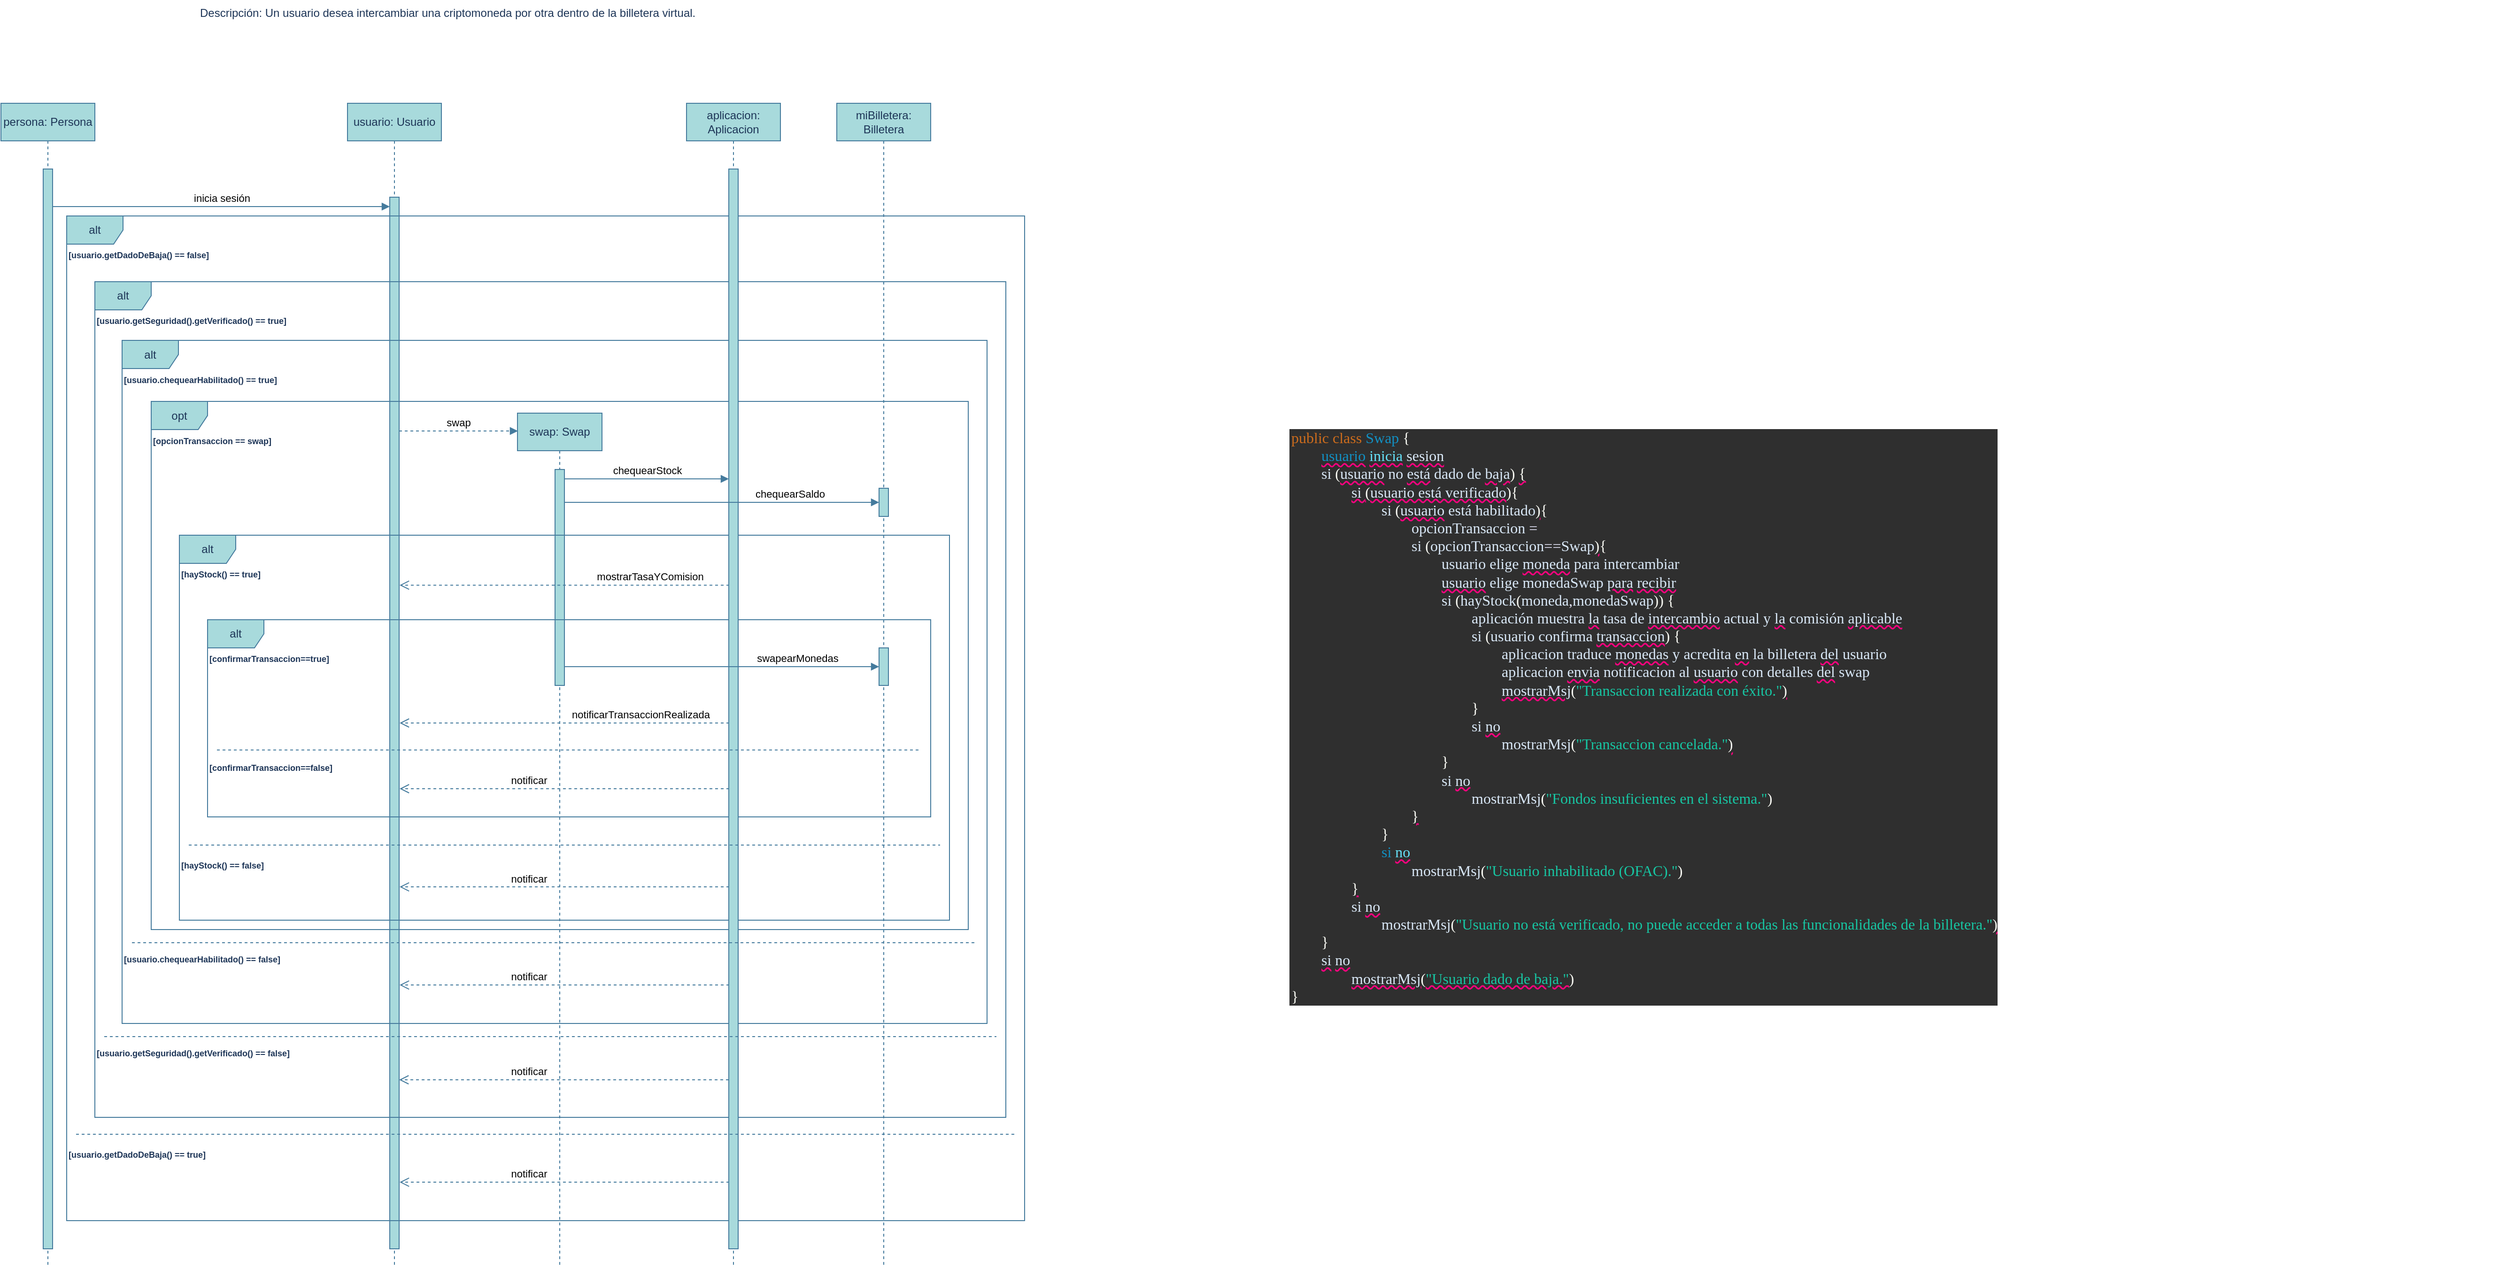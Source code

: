 <mxfile version="24.7.12">
  <diagram name="Page-1" id="2YBvvXClWsGukQMizWep">
    <mxGraphModel dx="2071" dy="1758" grid="1" gridSize="10" guides="1" tooltips="1" connect="1" arrows="1" fold="1" page="1" pageScale="1" pageWidth="850" pageHeight="1100" math="0" shadow="0">
      <root>
        <mxCell id="0" />
        <mxCell id="1" parent="0" />
        <mxCell id="aQoF5F5WLzF5CA5ig07Y-1" value="Descripción: Un usuario desea intercambiar una criptomoneda por otra dentro de la billetera virtual." style="text;whiteSpace=wrap;html=1;fontColor=#1D3557;" parent="1" vertex="1">
          <mxGeometry x="-325" y="-610" width="530" height="50" as="geometry" />
        </mxCell>
        <mxCell id="aQoF5F5WLzF5CA5ig07Y-2" value="persona: Persona" style="shape=umlLifeline;perimeter=lifelinePerimeter;whiteSpace=wrap;html=1;container=0;dropTarget=0;collapsible=0;recursiveResize=0;outlineConnect=0;portConstraint=eastwest;newEdgeStyle={&quot;edgeStyle&quot;:&quot;elbowEdgeStyle&quot;,&quot;elbow&quot;:&quot;vertical&quot;,&quot;curved&quot;:0,&quot;rounded&quot;:0};fillColor=#A8DADC;strokeColor=#457B9D;labelBackgroundColor=none;fontColor=#1D3557;" parent="1" vertex="1">
          <mxGeometry x="-535" y="-500" width="100" height="1240" as="geometry" />
        </mxCell>
        <mxCell id="aQoF5F5WLzF5CA5ig07Y-3" value="" style="html=1;points=[];perimeter=orthogonalPerimeter;outlineConnect=0;targetShapes=umlLifeline;portConstraint=eastwest;newEdgeStyle={&quot;edgeStyle&quot;:&quot;elbowEdgeStyle&quot;,&quot;elbow&quot;:&quot;vertical&quot;,&quot;curved&quot;:0,&quot;rounded&quot;:0};labelBackgroundColor=none;fillColor=#A8DADC;strokeColor=#457B9D;fontColor=#1D3557;" parent="aQoF5F5WLzF5CA5ig07Y-2" vertex="1">
          <mxGeometry x="45" y="70" width="10" height="1150" as="geometry" />
        </mxCell>
        <mxCell id="aQoF5F5WLzF5CA5ig07Y-4" value="inicia sesión" style="html=1;verticalAlign=bottom;startArrow=none;endArrow=block;startSize=8;edgeStyle=elbowEdgeStyle;elbow=vertical;curved=0;rounded=0;labelBackgroundColor=none;strokeColor=#457B9D;fontColor=default;startFill=0;" parent="1" source="aQoF5F5WLzF5CA5ig07Y-3" target="aQoF5F5WLzF5CA5ig07Y-6" edge="1">
          <mxGeometry relative="1" as="geometry">
            <mxPoint x="-355" y="-490" as="sourcePoint" />
            <mxPoint x="-255" y="-400" as="targetPoint" />
            <Array as="points">
              <mxPoint x="-425" y="-390" />
            </Array>
          </mxGeometry>
        </mxCell>
        <mxCell id="aQoF5F5WLzF5CA5ig07Y-5" value="usuario: Usuario" style="shape=umlLifeline;perimeter=lifelinePerimeter;whiteSpace=wrap;html=1;container=0;dropTarget=0;collapsible=0;recursiveResize=0;outlineConnect=0;portConstraint=eastwest;newEdgeStyle={&quot;edgeStyle&quot;:&quot;elbowEdgeStyle&quot;,&quot;elbow&quot;:&quot;vertical&quot;,&quot;curved&quot;:0,&quot;rounded&quot;:0};fillColor=#A8DADC;strokeColor=#457B9D;labelBackgroundColor=none;fontColor=#1D3557;" parent="1" vertex="1">
          <mxGeometry x="-166" y="-500" width="100" height="1240" as="geometry" />
        </mxCell>
        <mxCell id="aQoF5F5WLzF5CA5ig07Y-6" value="" style="html=1;points=[];perimeter=orthogonalPerimeter;outlineConnect=0;targetShapes=umlLifeline;portConstraint=eastwest;newEdgeStyle={&quot;edgeStyle&quot;:&quot;elbowEdgeStyle&quot;,&quot;elbow&quot;:&quot;vertical&quot;,&quot;curved&quot;:0,&quot;rounded&quot;:0};labelBackgroundColor=none;fillColor=#A8DADC;strokeColor=#457B9D;fontColor=#1D3557;" parent="aQoF5F5WLzF5CA5ig07Y-5" vertex="1">
          <mxGeometry x="45" y="100" width="10" height="1120" as="geometry" />
        </mxCell>
        <mxCell id="aQoF5F5WLzF5CA5ig07Y-7" value="swap: Swap" style="shape=umlLifeline;perimeter=lifelinePerimeter;whiteSpace=wrap;html=1;container=0;dropTarget=0;collapsible=0;recursiveResize=0;outlineConnect=0;portConstraint=eastwest;newEdgeStyle={&quot;edgeStyle&quot;:&quot;elbowEdgeStyle&quot;,&quot;elbow&quot;:&quot;vertical&quot;,&quot;curved&quot;:0,&quot;rounded&quot;:0};fillColor=#A8DADC;strokeColor=#457B9D;labelBackgroundColor=none;fontColor=#1D3557;" parent="1" vertex="1">
          <mxGeometry x="15" y="-170" width="90" height="910" as="geometry" />
        </mxCell>
        <mxCell id="aQoF5F5WLzF5CA5ig07Y-8" value="" style="html=1;points=[];perimeter=orthogonalPerimeter;outlineConnect=0;targetShapes=umlLifeline;portConstraint=eastwest;newEdgeStyle={&quot;edgeStyle&quot;:&quot;elbowEdgeStyle&quot;,&quot;elbow&quot;:&quot;vertical&quot;,&quot;curved&quot;:0,&quot;rounded&quot;:0};labelBackgroundColor=none;fillColor=#A8DADC;strokeColor=#457B9D;fontColor=#1D3557;" parent="aQoF5F5WLzF5CA5ig07Y-7" vertex="1">
          <mxGeometry x="40" y="60" width="10" height="230" as="geometry" />
        </mxCell>
        <mxCell id="aQoF5F5WLzF5CA5ig07Y-9" value="swap" style="html=1;verticalAlign=bottom;startArrow=none;endArrow=block;startSize=8;edgeStyle=elbowEdgeStyle;elbow=vertical;curved=0;rounded=0;labelBackgroundColor=none;strokeColor=#457B9D;fontColor=default;startFill=0;dashed=1;entryX=-0.017;entryY=0.009;entryDx=0;entryDy=0;entryPerimeter=0;" parent="1" source="aQoF5F5WLzF5CA5ig07Y-6" edge="1">
          <mxGeometry relative="1" as="geometry">
            <mxPoint x="-109" y="-151" as="sourcePoint" />
            <mxPoint x="15.47" y="-151.01" as="targetPoint" />
            <Array as="points">
              <mxPoint x="-93" y="-151" />
            </Array>
          </mxGeometry>
        </mxCell>
        <mxCell id="aQoF5F5WLzF5CA5ig07Y-10" value="&lt;div style=&quot;background-color:#2f2f2f;padding:0px 0px 0px 2px;&quot;&gt;&lt;div style=&quot;color: rgb(204, 204, 204); font-family: Consolas; font-size: 12pt; white-space: pre;&quot;&gt;&lt;p style=&quot;margin:0;&quot;&gt;&lt;span style=&quot;color:#cc6c1d;&quot;&gt;public&lt;/span&gt;&lt;span style=&quot;color:#d9e8f7;&quot;&gt; &lt;/span&gt;&lt;span style=&quot;color:#cc6c1d;&quot;&gt;class&lt;/span&gt;&lt;span style=&quot;color:#d9e8f7;&quot;&gt; &lt;/span&gt;&lt;span style=&quot;color:#1290c3;&quot;&gt;Swap&lt;/span&gt;&lt;span style=&quot;color:#d9e8f7;&quot;&gt; &lt;/span&gt;&lt;span style=&quot;color:#f9faf4;&quot;&gt;{&lt;/span&gt;&lt;/p&gt;&lt;p style=&quot;margin:0;&quot;&gt;&lt;span style=&quot;color:#d9e8f7;&quot;&gt;&#x9;&lt;/span&gt;&lt;span style=&quot;color: rgb(18, 144, 195); text-decoration-line: underline; text-decoration-color: rgb(255, 0, 128); text-decoration-style: wavy;&quot;&gt;usuario&lt;/span&gt;&lt;span style=&quot;color:#d9e8f7;&quot;&gt; &lt;/span&gt;&lt;span style=&quot;color: rgb(102, 225, 248); text-decoration-line: underline; text-decoration-color: rgb(255, 0, 128); text-decoration-style: wavy;&quot;&gt;inicia&lt;/span&gt;&lt;span style=&quot;color:#d9e8f7;&quot;&gt; &lt;/span&gt;&lt;span style=&quot;color: rgb(217, 232, 247); text-decoration-line: underline; text-decoration-color: rgb(255, 0, 128); text-decoration-style: wavy;&quot;&gt;sesion&lt;/span&gt;&lt;/p&gt;&lt;p style=&quot;margin:0;&quot;&gt;&lt;span style=&quot;color:#d9e8f7;&quot;&gt;&#x9;si &lt;/span&gt;&lt;span style=&quot;color:#f9faf4;&quot;&gt;(&lt;/span&gt;&lt;span style=&quot;color: rgb(217, 232, 247); text-decoration-line: underline; text-decoration-color: rgb(255, 0, 128); text-decoration-style: wavy;&quot;&gt;usuario&lt;/span&gt;&lt;span style=&quot;color:#d9e8f7;&quot;&gt; no &lt;/span&gt;&lt;span style=&quot;color: rgb(217, 232, 247); text-decoration-line: underline; text-decoration-color: rgb(255, 0, 128); text-decoration-style: wavy;&quot;&gt;está&lt;/span&gt;&lt;span style=&quot;color:#d9e8f7;&quot;&gt; dado de &lt;/span&gt;&lt;span style=&quot;color: rgb(217, 232, 247); text-decoration-line: underline; text-decoration-color: rgb(255, 0, 128); text-decoration-style: wavy;&quot;&gt;baja&lt;/span&gt;&lt;span style=&quot;color:#f9faf4;&quot;&gt;)&lt;/span&gt;&lt;span style=&quot;color:#d9e8f7;&quot;&gt; &lt;/span&gt;&lt;span style=&quot;color: rgb(249, 250, 244); text-decoration-line: underline; text-decoration-color: rgb(255, 0, 128); text-decoration-style: wavy;&quot;&gt;{&lt;/span&gt;&lt;/p&gt;&lt;p style=&quot;margin:0;&quot;&gt;&lt;span style=&quot;color:#d9e8f7;&quot;&gt;&#x9;&#x9;&lt;/span&gt;&lt;span style=&quot;color: rgb(217, 232, 247); text-decoration-line: underline; text-decoration-color: rgb(255, 0, 128); text-decoration-style: wavy;&quot;&gt;si &lt;/span&gt;&lt;span style=&quot;color: rgb(249, 250, 244); text-decoration-line: underline; text-decoration-color: rgb(255, 0, 128); text-decoration-style: wavy;&quot;&gt;(&lt;/span&gt;&lt;span style=&quot;color: rgb(217, 232, 247); text-decoration-line: underline; text-decoration-color: rgb(255, 0, 128); text-decoration-style: wavy;&quot;&gt;usuario está verificado&lt;/span&gt;&lt;span style=&quot;color:#f9faf4;&quot;&gt;){&lt;/span&gt;&lt;/p&gt;&lt;p style=&quot;margin:0;&quot;&gt;&lt;span style=&quot;color:#d9e8f7;&quot;&gt;&#x9;&#x9;&#x9;si &lt;/span&gt;&lt;span style=&quot;color:#f9faf4;&quot;&gt;(&lt;/span&gt;&lt;span style=&quot;color: rgb(217, 232, 247); text-decoration-line: underline; text-decoration-color: rgb(255, 0, 128); text-decoration-style: wavy;&quot;&gt;usuario&lt;/span&gt;&lt;span style=&quot;color:#d9e8f7;&quot;&gt; está habilitado&lt;/span&gt;&lt;span style=&quot;color: rgb(249, 250, 244); text-decoration-line: underline; text-decoration-color: rgb(255, 0, 128); text-decoration-style: wavy;&quot;&gt;)&lt;/span&gt;&lt;span style=&quot;color:#f9faf4;&quot;&gt;{&lt;/span&gt;&lt;/p&gt;&lt;p style=&quot;margin:0;&quot;&gt;&lt;span style=&quot;color:#d9e8f7;&quot;&gt;&#x9;&#x9;&#x9;&#x9;opcionTransaccion &lt;/span&gt;&lt;span style=&quot;color:#e6e6fa;&quot;&gt;=&lt;/span&gt;&lt;span style=&quot;color:#d9e8f7;&quot;&gt; &lt;/span&gt;&lt;/p&gt;&lt;p style=&quot;margin:0;&quot;&gt;&lt;span style=&quot;color:#d9e8f7;&quot;&gt;&#x9;&#x9;&#x9;&#x9;si &lt;/span&gt;&lt;span style=&quot;color:#f9faf4;&quot;&gt;(&lt;/span&gt;&lt;span style=&quot;color:#d9e8f7;&quot;&gt;opcionTransaccion&lt;/span&gt;&lt;span style=&quot;color:#e6e6fa;&quot;&gt;==&lt;/span&gt;&lt;span style=&quot;color:#d9e8f7;&quot;&gt;Swap&lt;/span&gt;&lt;span style=&quot;color: rgb(249, 250, 244); text-decoration-line: underline; text-decoration-color: rgb(255, 0, 128); text-decoration-style: wavy;&quot;&gt;)&lt;/span&gt;&lt;span style=&quot;color:#f9faf4;&quot;&gt;{&lt;/span&gt;&lt;/p&gt;&lt;p style=&quot;margin:0;&quot;&gt;&lt;span style=&quot;color:#d9e8f7;&quot;&gt;&#x9;&#x9;&#x9;&#x9;&#x9;usuario elige &lt;/span&gt;&lt;span style=&quot;color: rgb(217, 232, 247); text-decoration-line: underline; text-decoration-color: rgb(255, 0, 128); text-decoration-style: wavy;&quot;&gt;moneda&lt;/span&gt;&lt;span style=&quot;color:#d9e8f7;&quot;&gt; para intercambiar&lt;/span&gt;&lt;/p&gt;&lt;p style=&quot;margin:0;&quot;&gt;&lt;span style=&quot;color:#d9e8f7;&quot;&gt;&#x9;&#x9;&#x9;&#x9;&#x9;&lt;/span&gt;&lt;span style=&quot;color: rgb(217, 232, 247); text-decoration-line: underline; text-decoration-color: rgb(255, 0, 128); text-decoration-style: wavy;&quot;&gt;usuario&lt;/span&gt;&lt;span style=&quot;color:#d9e8f7;&quot;&gt; elige monedaSwap &lt;/span&gt;&lt;span style=&quot;color: rgb(217, 232, 247); text-decoration-line: underline; text-decoration-color: rgb(255, 0, 128); text-decoration-style: wavy;&quot;&gt;para&lt;/span&gt;&lt;span style=&quot;color:#d9e8f7;&quot;&gt; &lt;/span&gt;&lt;span style=&quot;color: rgb(217, 232, 247); text-decoration-line: underline; text-decoration-color: rgb(255, 0, 128); text-decoration-style: wavy;&quot;&gt;recibir&lt;/span&gt;&lt;span style=&quot;color:#d9e8f7;&quot;&gt;&#x9;&#x9;&#x9;&#x9;&#x9;&lt;/span&gt;&lt;/p&gt;&lt;p style=&quot;margin:0;&quot;&gt;&lt;span style=&quot;color:#d9e8f7;&quot;&gt;&#x9;&#x9;&#x9;&#x9;&#x9;si &lt;/span&gt;&lt;span style=&quot;color:#f9faf4;&quot;&gt;(&lt;/span&gt;&lt;span style=&quot;color:#d9e8f7;&quot;&gt;hayStock&lt;/span&gt;&lt;span style=&quot;color:#f9faf4;&quot;&gt;(&lt;/span&gt;&lt;span style=&quot;color:#d9e8f7;&quot;&gt;moneda&lt;/span&gt;&lt;span style=&quot;color:#e6e6fa;&quot;&gt;,&lt;/span&gt;&lt;span style=&quot;color:#d9e8f7;&quot;&gt;monedaSwap&lt;/span&gt;&lt;span style=&quot;color:#f9faf4;&quot;&gt;))&lt;/span&gt;&lt;span style=&quot;color:#d9e8f7;&quot;&gt; &lt;/span&gt;&lt;span style=&quot;color:#f9faf4;&quot;&gt;{&lt;/span&gt;&lt;span style=&quot;color:#d9e8f7;&quot;&gt;&#x9;&#x9;&#x9;&#x9;&#x9;&#x9;&#x9;&#x9;&#x9;&#x9;&#x9;&lt;/span&gt;&lt;/p&gt;&lt;p style=&quot;margin:0;&quot;&gt;&lt;span style=&quot;color:#d9e8f7;&quot;&gt;&#x9;&#x9;&#x9;&#x9;&#x9;&#x9;aplicación muestra &lt;/span&gt;&lt;span style=&quot;color: rgb(217, 232, 247); text-decoration-line: underline; text-decoration-color: rgb(255, 0, 128); text-decoration-style: wavy;&quot;&gt;la&lt;/span&gt;&lt;span style=&quot;color:#d9e8f7;&quot;&gt; tasa de &lt;/span&gt;&lt;span style=&quot;color: rgb(217, 232, 247); text-decoration-line: underline; text-decoration-color: rgb(255, 0, 128); text-decoration-style: wavy;&quot;&gt;intercambio&lt;/span&gt;&lt;span style=&quot;color:#d9e8f7;&quot;&gt; actual y &lt;/span&gt;&lt;span style=&quot;color: rgb(217, 232, 247); text-decoration-line: underline; text-decoration-color: rgb(255, 0, 128); text-decoration-style: wavy;&quot;&gt;la&lt;/span&gt;&lt;span style=&quot;color:#d9e8f7;&quot;&gt; comisión &lt;/span&gt;&lt;span style=&quot;color: rgb(217, 232, 247); text-decoration-line: underline; text-decoration-color: rgb(255, 0, 128); text-decoration-style: wavy;&quot;&gt;aplicable&lt;/span&gt;&lt;/p&gt;&lt;p style=&quot;margin:0;&quot;&gt;&lt;span style=&quot;color:#d9e8f7;&quot;&gt;&#x9;&#x9;&#x9;&#x9;&#x9;&#x9;si &lt;/span&gt;&lt;span style=&quot;color:#f9faf4;&quot;&gt;(&lt;/span&gt;&lt;span style=&quot;color:#d9e8f7;&quot;&gt;usuario confirma &lt;/span&gt;&lt;span style=&quot;color: rgb(217, 232, 247); text-decoration-line: underline; text-decoration-color: rgb(255, 0, 128); text-decoration-style: wavy;&quot;&gt;transaccion&lt;/span&gt;&lt;span style=&quot;color:#f9faf4;&quot;&gt;)&lt;/span&gt;&lt;span style=&quot;color:#d9e8f7;&quot;&gt; &lt;/span&gt;&lt;span style=&quot;color:#f9faf4;&quot;&gt;{&lt;/span&gt;&lt;/p&gt;&lt;p style=&quot;margin:0;&quot;&gt;&lt;span style=&quot;color:#d9e8f7;&quot;&gt;&#x9;&#x9;&#x9;&#x9;&#x9;&#x9;&#x9;aplicacion traduce &lt;/span&gt;&lt;span style=&quot;color: rgb(217, 232, 247); text-decoration-line: underline; text-decoration-color: rgb(255, 0, 128); text-decoration-style: wavy;&quot;&gt;monedas&lt;/span&gt;&lt;span style=&quot;color:#d9e8f7;&quot;&gt; y acredita &lt;/span&gt;&lt;span style=&quot;color: rgb(217, 232, 247); text-decoration-line: underline; text-decoration-color: rgb(255, 0, 128); text-decoration-style: wavy;&quot;&gt;en&lt;/span&gt;&lt;span style=&quot;color:#d9e8f7;&quot;&gt; la billetera &lt;/span&gt;&lt;span style=&quot;color: rgb(217, 232, 247); text-decoration-line: underline; text-decoration-color: rgb(255, 0, 128); text-decoration-style: wavy;&quot;&gt;del&lt;/span&gt;&lt;span style=&quot;color:#d9e8f7;&quot;&gt; usuario&lt;/span&gt;&lt;/p&gt;&lt;p style=&quot;margin:0;&quot;&gt;&lt;span style=&quot;color:#d9e8f7;&quot;&gt;&#x9;&#x9;&#x9;&#x9;&#x9;&#x9;&#x9;aplicacion &lt;/span&gt;&lt;span style=&quot;color: rgb(217, 232, 247); text-decoration-line: underline; text-decoration-color: rgb(255, 0, 128); text-decoration-style: wavy;&quot;&gt;envia&lt;/span&gt;&lt;span style=&quot;color:#d9e8f7;&quot;&gt; notificacion al &lt;/span&gt;&lt;span style=&quot;color: rgb(217, 232, 247); text-decoration-line: underline; text-decoration-color: rgb(255, 0, 128); text-decoration-style: wavy;&quot;&gt;usuario&lt;/span&gt;&lt;span style=&quot;color:#d9e8f7;&quot;&gt; con detalles &lt;/span&gt;&lt;span style=&quot;color: rgb(217, 232, 247); text-decoration-line: underline; text-decoration-color: rgb(255, 0, 128); text-decoration-style: wavy;&quot;&gt;del&lt;/span&gt;&lt;span style=&quot;color:#d9e8f7;&quot;&gt; swap&lt;/span&gt;&lt;/p&gt;&lt;p style=&quot;margin:0;&quot;&gt;&lt;span style=&quot;color:#d9e8f7;&quot;&gt;&#x9;&#x9;&#x9;&#x9;&#x9;&#x9;&#x9;&lt;/span&gt;&lt;span style=&quot;color: rgb(217, 232, 247); text-decoration-line: underline; text-decoration-color: rgb(255, 0, 128); text-decoration-style: wavy;&quot;&gt;mostrarMsj&lt;/span&gt;&lt;span style=&quot;color:#f9faf4;&quot;&gt;(&lt;/span&gt;&lt;span style=&quot;color:#17c6a3;&quot;&gt;&quot;Transaccion realizada con éxito.&quot;&lt;/span&gt;&lt;span style=&quot;color: rgb(249, 250, 244); text-decoration-line: underline; text-decoration-color: rgb(255, 0, 128); text-decoration-style: wavy;&quot;&gt;)&lt;/span&gt;&lt;/p&gt;&lt;p style=&quot;margin:0;&quot;&gt;&lt;span style=&quot;color:#d9e8f7;&quot;&gt;&#x9;&#x9;&#x9;&#x9;&#x9;&#x9;&lt;/span&gt;&lt;span style=&quot;color:#f9faf4;&quot;&gt;}&lt;/span&gt;&lt;span style=&quot;color:#d9e8f7;&quot;&gt;&#x9;&#x9;&#x9;&#x9;&#x9;&lt;/span&gt;&lt;/p&gt;&lt;p style=&quot;margin:0;&quot;&gt;&lt;span style=&quot;color:#d9e8f7;&quot;&gt;&#x9;&#x9;&#x9;&#x9;&#x9;&#x9;si &lt;/span&gt;&lt;span style=&quot;color: rgb(217, 232, 247); text-decoration-line: underline; text-decoration-color: rgb(255, 0, 128); text-decoration-style: wavy;&quot;&gt;no&lt;/span&gt;&lt;span style=&quot;color:#d9e8f7;&quot;&gt; &lt;/span&gt;&lt;/p&gt;&lt;p style=&quot;margin:0;&quot;&gt;&lt;span style=&quot;color:#d9e8f7;&quot;&gt;&#x9;&#x9;&#x9;&#x9;&#x9;&#x9;&#x9;mostrarMsj&lt;/span&gt;&lt;span style=&quot;color:#f9faf4;&quot;&gt;(&lt;/span&gt;&lt;span style=&quot;color:#17c6a3;&quot;&gt;&quot;Transaccion cancelada.&quot;&lt;/span&gt;&lt;span style=&quot;color: rgb(249, 250, 244); text-decoration-line: underline; text-decoration-color: rgb(255, 0, 128); text-decoration-style: wavy;&quot;&gt;)&lt;/span&gt;&lt;/p&gt;&lt;p style=&quot;margin:0;&quot;&gt;&lt;span style=&quot;color:#d9e8f7;&quot;&gt;&#x9;&#x9;&#x9;&#x9;&#x9;&lt;/span&gt;&lt;span style=&quot;color:#f9faf4;&quot;&gt;}&lt;/span&gt;&lt;/p&gt;&lt;p style=&quot;margin:0;&quot;&gt;&lt;span style=&quot;color:#d9e8f7;&quot;&gt;&#x9;&#x9;&#x9;&#x9;&#x9;si &lt;/span&gt;&lt;span style=&quot;color: rgb(217, 232, 247); text-decoration-line: underline; text-decoration-color: rgb(255, 0, 128); text-decoration-style: wavy;&quot;&gt;no&lt;/span&gt;&lt;span style=&quot;color:#d9e8f7;&quot;&gt; &lt;/span&gt;&lt;/p&gt;&lt;p style=&quot;margin:0;&quot;&gt;&lt;span style=&quot;color:#d9e8f7;&quot;&gt;&#x9;&#x9;&#x9;&#x9;&#x9;&#x9;mostrarMsj&lt;/span&gt;&lt;span style=&quot;color:#f9faf4;&quot;&gt;(&lt;/span&gt;&lt;span style=&quot;color:#17c6a3;&quot;&gt;&quot;Fondos insuficientes en el sistema.&quot;&lt;/span&gt;&lt;span style=&quot;color:#f9faf4;&quot;&gt;)&lt;/span&gt;&lt;/p&gt;&lt;p style=&quot;margin:0;&quot;&gt;&lt;span style=&quot;color:#d9e8f7;&quot;&gt;&#x9;&#x9;&#x9;&#x9;&lt;/span&gt;&lt;span style=&quot;color: rgb(249, 250, 244); text-decoration-line: underline; text-decoration-color: rgb(255, 0, 128); text-decoration-style: wavy;&quot;&gt;}&lt;/span&gt;&lt;/p&gt;&lt;p style=&quot;margin:0;&quot;&gt;&lt;span style=&quot;color:#d9e8f7;&quot;&gt;&#x9;&#x9;&#x9;&lt;/span&gt;&lt;span style=&quot;color:#f9faf4;&quot;&gt;}&lt;/span&gt;&lt;/p&gt;&lt;p style=&quot;margin:0;&quot;&gt;&lt;span style=&quot;color:#d9e8f7;&quot;&gt;&#x9;&#x9;&#x9;&lt;/span&gt;&lt;span style=&quot;color:#1290c3;&quot;&gt;si&lt;/span&gt;&lt;span style=&quot;color:#d9e8f7;&quot;&gt; &lt;/span&gt;&lt;span style=&quot;color: rgb(102, 225, 248); text-decoration-line: underline; text-decoration-color: rgb(255, 0, 128); text-decoration-style: wavy;&quot;&gt;no&lt;/span&gt;&lt;span style=&quot;color:#d9e8f7;&quot;&gt; &lt;/span&gt;&lt;/p&gt;&lt;p style=&quot;margin:0;&quot;&gt;&lt;span style=&quot;color:#d9e8f7;&quot;&gt;&#x9;&#x9;&#x9;&#x9;mostrarMsj&lt;/span&gt;&lt;span style=&quot;color:#f9faf4;&quot;&gt;(&lt;/span&gt;&lt;span style=&quot;color:#17c6a3;&quot;&gt;&quot;Usuario inhabilitado (OFAC).&quot;&lt;/span&gt;&lt;span style=&quot;color:#f9faf4;&quot;&gt;)&lt;/span&gt;&lt;/p&gt;&lt;p style=&quot;margin:0;&quot;&gt;&lt;span style=&quot;color:#d9e8f7;&quot;&gt;&#x9;&#x9;&lt;/span&gt;&lt;span style=&quot;color: rgb(249, 250, 244); text-decoration-line: underline; text-decoration-color: rgb(255, 0, 128); text-decoration-style: wavy;&quot;&gt;}&lt;/span&gt;&lt;/p&gt;&lt;p style=&quot;margin:0;&quot;&gt;&lt;span style=&quot;color:#d9e8f7;&quot;&gt;&#x9;&#x9;si &lt;/span&gt;&lt;span style=&quot;color: rgb(217, 232, 247); text-decoration-line: underline; text-decoration-color: rgb(255, 0, 128); text-decoration-style: wavy;&quot;&gt;no&lt;/span&gt;&lt;span style=&quot;color:#d9e8f7;&quot;&gt; &lt;/span&gt;&lt;/p&gt;&lt;p style=&quot;margin:0;&quot;&gt;&lt;span style=&quot;color:#d9e8f7;&quot;&gt;&#x9;&#x9;&#x9;mostrarMsj&lt;/span&gt;&lt;span style=&quot;color:#f9faf4;&quot;&gt;(&lt;/span&gt;&lt;span style=&quot;color:#17c6a3;&quot;&gt;&quot;Usuario no está verificado, no puede acceder a todas las funcionalidades de la billetera.&quot;&lt;/span&gt;&lt;span style=&quot;color: rgb(249, 250, 244); text-decoration-line: underline; text-decoration-color: rgb(255, 0, 128); text-decoration-style: wavy;&quot;&gt;)&lt;/span&gt;&lt;/p&gt;&lt;p style=&quot;margin:0;&quot;&gt;&lt;span style=&quot;color:#d9e8f7;&quot;&gt;&#x9;&lt;/span&gt;&lt;span style=&quot;color:#f9faf4;&quot;&gt;}&lt;/span&gt;&lt;/p&gt;&lt;p style=&quot;margin:0;&quot;&gt;&lt;span style=&quot;color:#d9e8f7;&quot;&gt;&#x9;&lt;/span&gt;&lt;span style=&quot;color: rgb(217, 232, 247); text-decoration-line: underline; text-decoration-color: rgb(255, 0, 128); text-decoration-style: wavy;&quot;&gt;si&lt;/span&gt;&lt;span style=&quot;color:#d9e8f7;&quot;&gt; &lt;/span&gt;&lt;span style=&quot;color: rgb(217, 232, 247); text-decoration-line: underline; text-decoration-color: rgb(255, 0, 128); text-decoration-style: wavy;&quot;&gt;no&lt;/span&gt;&lt;span style=&quot;color:#d9e8f7;&quot;&gt; &lt;/span&gt;&lt;/p&gt;&lt;p style=&quot;margin:0;&quot;&gt;&lt;span style=&quot;color:#d9e8f7;&quot;&gt;&#x9;&#x9;&lt;/span&gt;&lt;span style=&quot;color: rgb(217, 232, 247); text-decoration-line: underline; text-decoration-color: rgb(255, 0, 128); text-decoration-style: wavy;&quot;&gt;mostrarMsj&lt;/span&gt;&lt;span style=&quot;color: rgb(249, 250, 244); text-decoration-line: underline; text-decoration-color: rgb(255, 0, 128); text-decoration-style: wavy;&quot;&gt;(&lt;/span&gt;&lt;span style=&quot;color: rgb(23, 198, 163); text-decoration-line: underline; text-decoration-color: rgb(255, 0, 128); text-decoration-style: wavy;&quot;&gt;&quot;Usuario dado de baja.&quot;&lt;/span&gt;&lt;span style=&quot;color:#f9faf4;&quot;&gt;)&lt;/span&gt;&lt;/p&gt;&lt;p style=&quot;margin:0;&quot;&gt;&lt;span style=&quot;color:#f9faf4;&quot;&gt;}&lt;/span&gt;&lt;/p&gt;&lt;/div&gt;&lt;/div&gt;" style="text;whiteSpace=wrap;html=1;fontColor=#1D3557;movable=1;resizable=1;rotatable=1;deletable=1;editable=1;locked=0;connectable=1;" parent="1" vertex="1">
          <mxGeometry x="835" y="-160" width="1290" height="630" as="geometry" />
        </mxCell>
        <mxCell id="aQoF5F5WLzF5CA5ig07Y-11" value="alt" style="shape=umlFrame;whiteSpace=wrap;html=1;pointerEvents=0;fillColor=#A8DADC;strokeColor=#457B9D;movable=1;resizable=1;rotatable=1;deletable=1;editable=1;locked=0;connectable=1;labelBackgroundColor=none;fontColor=#1D3557;" parent="1" vertex="1">
          <mxGeometry x="-435" y="-310" width="970" height="890" as="geometry" />
        </mxCell>
        <mxCell id="aQoF5F5WLzF5CA5ig07Y-12" value="[usuario.getDadoDeBaja() == false]" style="text;whiteSpace=wrap;html=1;fontColor=#1D3557;fontStyle=1;fontSize=9;" parent="1" vertex="1">
          <mxGeometry x="-465.003" y="-349.93" width="227.5" height="47.442" as="geometry" />
        </mxCell>
        <mxCell id="aQoF5F5WLzF5CA5ig07Y-13" value="[usuario.getDadoDeBaja() == true]" style="text;whiteSpace=wrap;html=1;fontColor=#1D3557;fontStyle=1;fontSize=9;" parent="1" vertex="1">
          <mxGeometry x="-465.003" y="607.996" width="227.5" height="47.442" as="geometry" />
        </mxCell>
        <mxCell id="aQoF5F5WLzF5CA5ig07Y-14" value="[usuario.getSeguridad().getVerificado() == true]" style="text;whiteSpace=wrap;html=1;fontColor=#1D3557;fontStyle=1;fontSize=9;" parent="1" vertex="1">
          <mxGeometry x="-435" y="-280" width="210" height="47.44" as="geometry" />
        </mxCell>
        <mxCell id="aQoF5F5WLzF5CA5ig07Y-15" value="[usuario.getSeguridad().getVerificado() == false]" style="text;whiteSpace=wrap;html=1;fontColor=#1D3557;fontStyle=1;fontSize=9;" parent="1" vertex="1">
          <mxGeometry x="-435.003" y="500.0" width="227.5" height="47.442" as="geometry" />
        </mxCell>
        <mxCell id="aQoF5F5WLzF5CA5ig07Y-16" value="alt" style="shape=umlFrame;whiteSpace=wrap;html=1;pointerEvents=0;fillColor=#A8DADC;strokeColor=#457B9D;movable=1;resizable=1;rotatable=1;deletable=1;editable=1;locked=0;connectable=1;labelBackgroundColor=none;fontColor=#1D3557;" parent="1" vertex="1">
          <mxGeometry x="-465" y="-380" width="1020" height="1070" as="geometry" />
        </mxCell>
        <mxCell id="aQoF5F5WLzF5CA5ig07Y-17" value="alt" style="shape=umlFrame;whiteSpace=wrap;html=1;pointerEvents=0;fillColor=#A8DADC;strokeColor=#457B9D;movable=1;resizable=1;rotatable=1;deletable=1;editable=1;locked=0;connectable=1;labelBackgroundColor=none;fontColor=#1D3557;" parent="1" vertex="1">
          <mxGeometry x="-406" y="-247.44" width="921" height="727.44" as="geometry" />
        </mxCell>
        <mxCell id="aQoF5F5WLzF5CA5ig07Y-18" value="[usuario.chequearHabilitado() == true]" style="text;whiteSpace=wrap;html=1;fontColor=#1D3557;fontStyle=1;fontSize=9;" parent="1" vertex="1">
          <mxGeometry x="-406" y="-217" width="210" height="47.44" as="geometry" />
        </mxCell>
        <mxCell id="aQoF5F5WLzF5CA5ig07Y-19" value="[usuario.chequearHabilitado() == false]" style="text;whiteSpace=wrap;html=1;fontColor=#1D3557;fontStyle=1;fontSize=9;" parent="1" vertex="1">
          <mxGeometry x="-406" y="400" width="210" height="47.44" as="geometry" />
        </mxCell>
        <mxCell id="aQoF5F5WLzF5CA5ig07Y-20" value="opt" style="shape=umlFrame;whiteSpace=wrap;html=1;pointerEvents=0;fillColor=#A8DADC;strokeColor=#457B9D;movable=1;resizable=1;rotatable=1;deletable=1;editable=1;locked=0;connectable=1;labelBackgroundColor=none;fontColor=#1D3557;" parent="1" vertex="1">
          <mxGeometry x="-375" y="-182.44" width="870" height="562.44" as="geometry" />
        </mxCell>
        <mxCell id="aQoF5F5WLzF5CA5ig07Y-21" value="[opcionTransaccion == swap]" style="text;whiteSpace=wrap;html=1;fontColor=#1D3557;fontStyle=1;fontSize=9;" parent="1" vertex="1">
          <mxGeometry x="-375" y="-152" width="210" height="47.44" as="geometry" />
        </mxCell>
        <mxCell id="aQoF5F5WLzF5CA5ig07Y-22" value="alt" style="shape=umlFrame;whiteSpace=wrap;html=1;pointerEvents=0;fillColor=#A8DADC;strokeColor=#457B9D;movable=1;resizable=1;rotatable=1;deletable=1;editable=1;locked=0;connectable=1;labelBackgroundColor=none;fontColor=#1D3557;" parent="1" vertex="1">
          <mxGeometry x="-345" y="-40" width="820" height="410" as="geometry" />
        </mxCell>
        <mxCell id="aQoF5F5WLzF5CA5ig07Y-23" value="[hayStock() == true]" style="text;whiteSpace=wrap;html=1;fontColor=#1D3557;fontStyle=1;fontSize=9;" parent="1" vertex="1">
          <mxGeometry x="-345" y="-10" width="210" height="47.44" as="geometry" />
        </mxCell>
        <mxCell id="aQoF5F5WLzF5CA5ig07Y-24" value="[hayStock() == false]" style="text;whiteSpace=wrap;html=1;fontColor=#1D3557;fontStyle=1;fontSize=9;" parent="1" vertex="1">
          <mxGeometry x="-345" y="300" width="210" height="47.44" as="geometry" />
        </mxCell>
        <mxCell id="aQoF5F5WLzF5CA5ig07Y-25" value="alt" style="shape=umlFrame;whiteSpace=wrap;html=1;pointerEvents=0;fillColor=#A8DADC;strokeColor=#457B9D;movable=1;resizable=1;rotatable=1;deletable=1;editable=1;locked=0;connectable=1;labelBackgroundColor=none;fontColor=#1D3557;" parent="1" vertex="1">
          <mxGeometry x="-315" y="50" width="770" height="210" as="geometry" />
        </mxCell>
        <mxCell id="aQoF5F5WLzF5CA5ig07Y-26" value="[confirmarTransaccion==true]" style="text;whiteSpace=wrap;html=1;fontColor=#1D3557;fontStyle=1;fontSize=9;" parent="1" vertex="1">
          <mxGeometry x="-315" y="80" width="210" height="47.44" as="geometry" />
        </mxCell>
        <mxCell id="aQoF5F5WLzF5CA5ig07Y-27" value="[confirmarTransaccion==false]" style="text;whiteSpace=wrap;html=1;fontColor=#1D3557;fontStyle=1;fontSize=9;" parent="1" vertex="1">
          <mxGeometry x="-315" y="196.28" width="210" height="47.44" as="geometry" />
        </mxCell>
        <mxCell id="aQoF5F5WLzF5CA5ig07Y-28" value="aplicacion: Aplicacion" style="shape=umlLifeline;perimeter=lifelinePerimeter;whiteSpace=wrap;html=1;container=0;dropTarget=0;collapsible=0;recursiveResize=0;outlineConnect=0;portConstraint=eastwest;newEdgeStyle={&quot;edgeStyle&quot;:&quot;elbowEdgeStyle&quot;,&quot;elbow&quot;:&quot;vertical&quot;,&quot;curved&quot;:0,&quot;rounded&quot;:0};fillColor=#A8DADC;strokeColor=#457B9D;labelBackgroundColor=none;fontColor=#1D3557;" parent="1" vertex="1">
          <mxGeometry x="195" y="-500" width="100" height="1240" as="geometry" />
        </mxCell>
        <mxCell id="aQoF5F5WLzF5CA5ig07Y-29" value="" style="html=1;points=[];perimeter=orthogonalPerimeter;outlineConnect=0;targetShapes=umlLifeline;portConstraint=eastwest;newEdgeStyle={&quot;edgeStyle&quot;:&quot;elbowEdgeStyle&quot;,&quot;elbow&quot;:&quot;vertical&quot;,&quot;curved&quot;:0,&quot;rounded&quot;:0};labelBackgroundColor=none;fillColor=#A8DADC;strokeColor=#457B9D;fontColor=#1D3557;" parent="aQoF5F5WLzF5CA5ig07Y-28" vertex="1">
          <mxGeometry x="45" y="70" width="10" height="1150" as="geometry" />
        </mxCell>
        <mxCell id="aQoF5F5WLzF5CA5ig07Y-30" value="miBilletera: Billetera" style="shape=umlLifeline;perimeter=lifelinePerimeter;whiteSpace=wrap;html=1;container=0;dropTarget=0;collapsible=0;recursiveResize=0;outlineConnect=0;portConstraint=eastwest;newEdgeStyle={&quot;edgeStyle&quot;:&quot;elbowEdgeStyle&quot;,&quot;elbow&quot;:&quot;vertical&quot;,&quot;curved&quot;:0,&quot;rounded&quot;:0};fillColor=#A8DADC;strokeColor=#457B9D;labelBackgroundColor=none;fontColor=#1D3557;" parent="1" vertex="1">
          <mxGeometry x="355" y="-500" width="100" height="1240" as="geometry" />
        </mxCell>
        <mxCell id="aQoF5F5WLzF5CA5ig07Y-31" value="" style="html=1;points=[];perimeter=orthogonalPerimeter;outlineConnect=0;targetShapes=umlLifeline;portConstraint=eastwest;newEdgeStyle={&quot;edgeStyle&quot;:&quot;elbowEdgeStyle&quot;,&quot;elbow&quot;:&quot;vertical&quot;,&quot;curved&quot;:0,&quot;rounded&quot;:0};labelBackgroundColor=none;fillColor=#A8DADC;strokeColor=#457B9D;fontColor=#1D3557;" parent="aQoF5F5WLzF5CA5ig07Y-30" vertex="1">
          <mxGeometry x="45" y="410" width="10" height="30" as="geometry" />
        </mxCell>
        <mxCell id="aQoF5F5WLzF5CA5ig07Y-32" value="" style="html=1;points=[];perimeter=orthogonalPerimeter;outlineConnect=0;targetShapes=umlLifeline;portConstraint=eastwest;newEdgeStyle={&quot;edgeStyle&quot;:&quot;elbowEdgeStyle&quot;,&quot;elbow&quot;:&quot;vertical&quot;,&quot;curved&quot;:0,&quot;rounded&quot;:0};labelBackgroundColor=none;fillColor=#A8DADC;strokeColor=#457B9D;fontColor=#1D3557;" parent="aQoF5F5WLzF5CA5ig07Y-30" vertex="1">
          <mxGeometry x="45" y="580" width="10" height="40" as="geometry" />
        </mxCell>
        <mxCell id="aQoF5F5WLzF5CA5ig07Y-33" value="chequearSaldo" style="html=1;verticalAlign=bottom;startArrow=none;endArrow=block;startSize=8;edgeStyle=elbowEdgeStyle;elbow=vertical;curved=0;rounded=0;labelBackgroundColor=none;strokeColor=#457B9D;fontColor=default;startFill=0;" parent="1" source="aQoF5F5WLzF5CA5ig07Y-8" target="aQoF5F5WLzF5CA5ig07Y-31" edge="1">
          <mxGeometry x="0.433" relative="1" as="geometry">
            <mxPoint x="75" y="-101" as="sourcePoint" />
            <mxPoint x="400" y="-101" as="targetPoint" />
            <Array as="points">
              <mxPoint x="365" y="-75" />
            </Array>
            <mxPoint as="offset" />
          </mxGeometry>
        </mxCell>
        <mxCell id="aQoF5F5WLzF5CA5ig07Y-34" value="swapearMonedas" style="html=1;verticalAlign=bottom;startArrow=none;endArrow=block;startSize=8;edgeStyle=elbowEdgeStyle;elbow=vertical;curved=0;rounded=0;labelBackgroundColor=none;strokeColor=#457B9D;fontColor=default;startFill=0;" parent="1" source="aQoF5F5WLzF5CA5ig07Y-8" target="aQoF5F5WLzF5CA5ig07Y-32" edge="1">
          <mxGeometry x="0.477" relative="1" as="geometry">
            <mxPoint x="82.5" y="50" as="sourcePoint" />
            <mxPoint x="407.5" y="50" as="targetPoint" />
            <Array as="points">
              <mxPoint x="235" y="100" />
            </Array>
            <mxPoint as="offset" />
          </mxGeometry>
        </mxCell>
        <mxCell id="aQoF5F5WLzF5CA5ig07Y-35" value="notificar" style="html=1;verticalAlign=bottom;endArrow=open;dashed=1;endSize=8;edgeStyle=elbowEdgeStyle;elbow=vertical;curved=0;rounded=0;labelBackgroundColor=none;strokeColor=#457B9D;fontColor=default;" parent="1" edge="1">
          <mxGeometry x="0.217" relative="1" as="geometry">
            <mxPoint x="-110.5" y="649.05" as="targetPoint" />
            <Array as="points">
              <mxPoint x="135.5" y="649.05" />
              <mxPoint x="100.5" y="679.05" />
            </Array>
            <mxPoint x="240.5" y="649.05" as="sourcePoint" />
            <mxPoint as="offset" />
          </mxGeometry>
        </mxCell>
        <mxCell id="aQoF5F5WLzF5CA5ig07Y-36" value="notificar" style="html=1;verticalAlign=bottom;endArrow=open;dashed=1;endSize=8;edgeStyle=elbowEdgeStyle;elbow=vertical;curved=0;rounded=0;labelBackgroundColor=none;strokeColor=#457B9D;fontColor=default;" parent="1" source="aQoF5F5WLzF5CA5ig07Y-29" target="aQoF5F5WLzF5CA5ig07Y-6" edge="1">
          <mxGeometry x="0.216" relative="1" as="geometry">
            <mxPoint x="-116" y="710" as="targetPoint" />
            <Array as="points">
              <mxPoint x="95" y="540" />
              <mxPoint x="65" y="550" />
              <mxPoint x="125" y="710" />
              <mxPoint x="145" y="700" />
              <mxPoint x="101" y="710" />
            </Array>
            <mxPoint x="246" y="710" as="sourcePoint" />
            <mxPoint as="offset" />
          </mxGeometry>
        </mxCell>
        <mxCell id="aQoF5F5WLzF5CA5ig07Y-37" value="notificar" style="html=1;verticalAlign=bottom;endArrow=open;dashed=1;endSize=8;edgeStyle=elbowEdgeStyle;elbow=vertical;curved=0;rounded=0;labelBackgroundColor=none;strokeColor=#457B9D;fontColor=default;" parent="1" edge="1">
          <mxGeometry x="0.216" relative="1" as="geometry">
            <mxPoint x="-110.5" y="439.05" as="targetPoint" />
            <Array as="points">
              <mxPoint x="101.5" y="439.05" />
            </Array>
            <mxPoint x="240.5" y="439.05" as="sourcePoint" />
            <mxPoint as="offset" />
          </mxGeometry>
        </mxCell>
        <mxCell id="aQoF5F5WLzF5CA5ig07Y-38" value="notificar" style="html=1;verticalAlign=bottom;endArrow=open;dashed=1;endSize=8;edgeStyle=elbowEdgeStyle;elbow=vertical;curved=0;rounded=0;labelBackgroundColor=none;strokeColor=#457B9D;fontColor=default;" parent="1" edge="1">
          <mxGeometry x="0.216" relative="1" as="geometry">
            <mxPoint x="-110.5" y="334.52" as="targetPoint" />
            <Array as="points">
              <mxPoint x="101.5" y="334.52" />
            </Array>
            <mxPoint x="240.5" y="334.52" as="sourcePoint" />
            <mxPoint as="offset" />
          </mxGeometry>
        </mxCell>
        <mxCell id="aQoF5F5WLzF5CA5ig07Y-39" value="notificar" style="html=1;verticalAlign=bottom;endArrow=open;dashed=1;endSize=8;edgeStyle=elbowEdgeStyle;elbow=vertical;curved=0;rounded=0;labelBackgroundColor=none;strokeColor=#457B9D;fontColor=default;" parent="1" edge="1">
          <mxGeometry x="0.216" relative="1" as="geometry">
            <mxPoint x="-110.5" y="230" as="targetPoint" />
            <Array as="points">
              <mxPoint x="101.5" y="230" />
            </Array>
            <mxPoint x="240.5" y="230" as="sourcePoint" />
            <mxPoint as="offset" />
          </mxGeometry>
        </mxCell>
        <mxCell id="aQoF5F5WLzF5CA5ig07Y-40" value="" style="line;strokeWidth=1;fillColor=none;align=left;verticalAlign=middle;spacingTop=-1;spacingLeft=3;spacingRight=3;rotatable=1;labelPosition=right;points=[];portConstraint=eastwest;strokeColor=#457B9D;dashed=1;perimeterSpacing=0;movable=1;resizable=1;deletable=1;editable=1;locked=0;connectable=1;labelBackgroundColor=none;fontColor=#1D3557;" parent="1" vertex="1">
          <mxGeometry x="-455" y="594" width="1000" height="8" as="geometry" />
        </mxCell>
        <mxCell id="aQoF5F5WLzF5CA5ig07Y-41" value="chequearStock" style="html=1;verticalAlign=bottom;startArrow=none;endArrow=block;startSize=8;edgeStyle=elbowEdgeStyle;elbow=vertical;curved=0;rounded=0;labelBackgroundColor=none;strokeColor=#457B9D;fontColor=default;startFill=0;" parent="1" source="aQoF5F5WLzF5CA5ig07Y-8" target="aQoF5F5WLzF5CA5ig07Y-29" edge="1">
          <mxGeometry relative="1" as="geometry">
            <mxPoint x="105" y="-150" as="sourcePoint" />
            <mxPoint x="230.0" y="-149.81" as="targetPoint" />
            <Array as="points">
              <mxPoint x="75" y="-100" />
            </Array>
          </mxGeometry>
        </mxCell>
        <mxCell id="aQoF5F5WLzF5CA5ig07Y-42" value="notificarTransaccionRealizada" style="html=1;verticalAlign=bottom;endArrow=open;dashed=1;endSize=8;edgeStyle=elbowEdgeStyle;elbow=vertical;curved=0;rounded=0;labelBackgroundColor=none;strokeColor=#457B9D;fontColor=default;" parent="1" edge="1">
          <mxGeometry x="-0.456" relative="1" as="geometry">
            <mxPoint x="-110.5" y="160" as="targetPoint" />
            <Array as="points">
              <mxPoint x="101.5" y="160" />
            </Array>
            <mxPoint x="240.5" y="160" as="sourcePoint" />
            <mxPoint x="1" as="offset" />
          </mxGeometry>
        </mxCell>
        <mxCell id="aQoF5F5WLzF5CA5ig07Y-43" value="mostrarTasaYComision" style="html=1;verticalAlign=bottom;endArrow=open;dashed=1;endSize=8;edgeStyle=elbowEdgeStyle;elbow=vertical;curved=0;rounded=0;labelBackgroundColor=none;strokeColor=#457B9D;fontColor=default;" parent="1" edge="1">
          <mxGeometry x="-0.513" relative="1" as="geometry">
            <mxPoint x="-110.5" y="13.22" as="targetPoint" />
            <Array as="points">
              <mxPoint x="101.5" y="13.22" />
            </Array>
            <mxPoint x="240.5" y="13.22" as="sourcePoint" />
            <mxPoint x="1" as="offset" />
          </mxGeometry>
        </mxCell>
        <mxCell id="aQoF5F5WLzF5CA5ig07Y-44" value="" style="line;strokeWidth=1;fillColor=none;align=left;verticalAlign=middle;spacingTop=3;spacingLeft=6;spacingRight=3;rotatable=1;labelPosition=right;points=[];portConstraint=eastwest;strokeColor=#457B9D;dashed=1;perimeterSpacing=0;movable=1;resizable=1;deletable=1;editable=1;locked=0;connectable=1;labelBackgroundColor=none;fontColor=#1D3557;fontStyle=1;spacing=6;" parent="1" vertex="1">
          <mxGeometry x="-305" y="184.78" width="750" height="8" as="geometry" />
        </mxCell>
        <mxCell id="aQoF5F5WLzF5CA5ig07Y-45" value="" style="line;strokeWidth=1;fillColor=none;align=left;verticalAlign=middle;spacingTop=3;spacingLeft=6;spacingRight=3;rotatable=1;labelPosition=right;points=[];portConstraint=eastwest;strokeColor=#457B9D;dashed=1;perimeterSpacing=0;movable=1;resizable=1;deletable=1;editable=1;locked=0;connectable=1;labelBackgroundColor=none;fontColor=#1D3557;fontStyle=1;spacing=6;" parent="1" vertex="1">
          <mxGeometry x="-335" y="286" width="800" height="8" as="geometry" />
        </mxCell>
        <mxCell id="aQoF5F5WLzF5CA5ig07Y-46" value="" style="line;strokeWidth=1;fillColor=none;align=left;verticalAlign=middle;spacingTop=3;spacingLeft=6;spacingRight=3;rotatable=1;labelPosition=right;points=[];portConstraint=eastwest;strokeColor=#457B9D;dashed=1;perimeterSpacing=0;movable=1;resizable=1;deletable=1;editable=1;locked=0;connectable=1;labelBackgroundColor=none;fontColor=#1D3557;fontStyle=1;spacing=6;" parent="1" vertex="1">
          <mxGeometry x="-395.5" y="390" width="900" height="8" as="geometry" />
        </mxCell>
        <mxCell id="aQoF5F5WLzF5CA5ig07Y-47" value="" style="line;strokeWidth=1;fillColor=none;align=left;verticalAlign=middle;spacingTop=-1;spacingLeft=3;spacingRight=3;rotatable=1;labelPosition=right;points=[];portConstraint=eastwest;strokeColor=#457B9D;dashed=1;perimeterSpacing=0;movable=1;resizable=1;deletable=1;editable=1;locked=0;connectable=1;labelBackgroundColor=none;fontColor=#1D3557;" parent="1" vertex="1">
          <mxGeometry x="-425" y="490" width="950" height="8" as="geometry" />
        </mxCell>
      </root>
    </mxGraphModel>
  </diagram>
</mxfile>
